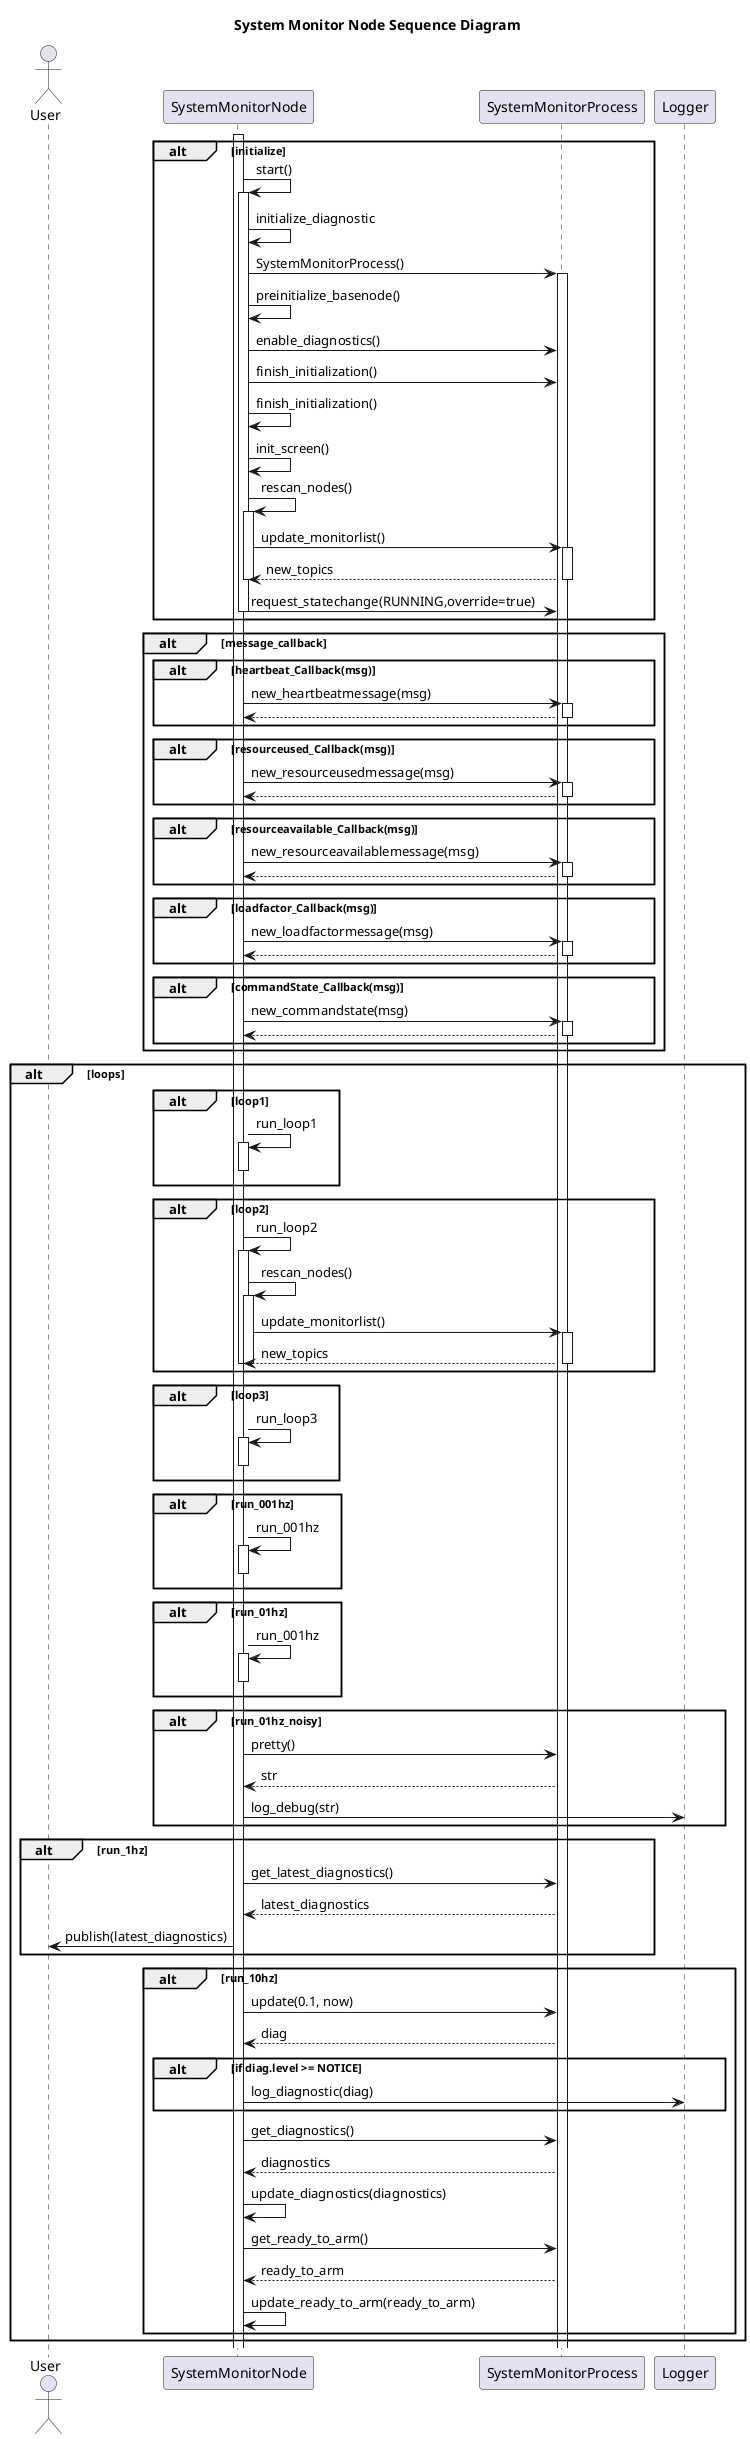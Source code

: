 @startuml
title System Monitor Node Sequence Diagram
actor User as user
participant SystemMonitorNode as node
participant SystemMonitorProcess as process
participant Logger as logger

alt initialize
    activate node
    node -> node++: start()
    node -> node: initialize_diagnostic
    node -> process++: SystemMonitorProcess()
    node -> node: preinitialize_basenode()
    node -> process: enable_diagnostics()
    node -> process: finish_initialization()
    node -> node: finish_initialization()
    node -> node: init_screen()
    node -> node++: rescan_nodes()
    node -> process++: update_monitorlist()
    process --> node--: new_topics
    node--
    node -> process: request_statechange(RUNNING,override=true)
    node--
end

alt message_callback
    alt heartbeat_Callback(msg)
        node -> process++: new_heartbeatmessage(msg)
        process --> node--
    end
    alt resourceused_Callback(msg)
        node -> process++: new_resourceusedmessage(msg)
        process --> node--
    end
    alt resourceavailable_Callback(msg)
        node -> process++: new_resourceavailablemessage(msg)
        process --> node--
    end
    alt loadfactor_Callback(msg)
        node -> process++: new_loadfactormessage(msg)
        process --> node--
    end
    alt commandState_Callback(msg)
        node -> process++: new_commandstate(msg)
        process --> node--
    end

end

alt loops
    alt loop1
        node -> node++: run_loop1
        node--
    end
    alt loop2
        node -> node++: run_loop2
        node -> node++: rescan_nodes()
        node -> process++: update_monitorlist()
        process --> node--: new_topics
        node--
        node--
    end
    alt loop3
        node -> node++: run_loop3
        node--
    end
    alt run_001hz
        node -> node++: run_001hz
        node--
    end
    alt run_01hz
        node -> node++: run_001hz
        node--
    end
    alt run_01hz_noisy
        node -> process: pretty()
        process --> node: str
        node -> logger: log_debug(str)
    end
    alt run_1hz
        node -> process: get_latest_diagnostics()
        process --> node: latest_diagnostics
        node -> user: publish(latest_diagnostics)
    end
    alt run_10hz
        node -> process: update(0.1, now)
        process --> node: diag
        alt if diag.level >= NOTICE
            node -> logger: log_diagnostic(diag)
        end
        node -> process: get_diagnostics()
        process --> node: diagnostics
        node -> node: update_diagnostics(diagnostics)
        node -> process: get_ready_to_arm()
        process --> node: ready_to_arm
        node -> node: update_ready_to_arm(ready_to_arm)

    end
end
@enduml